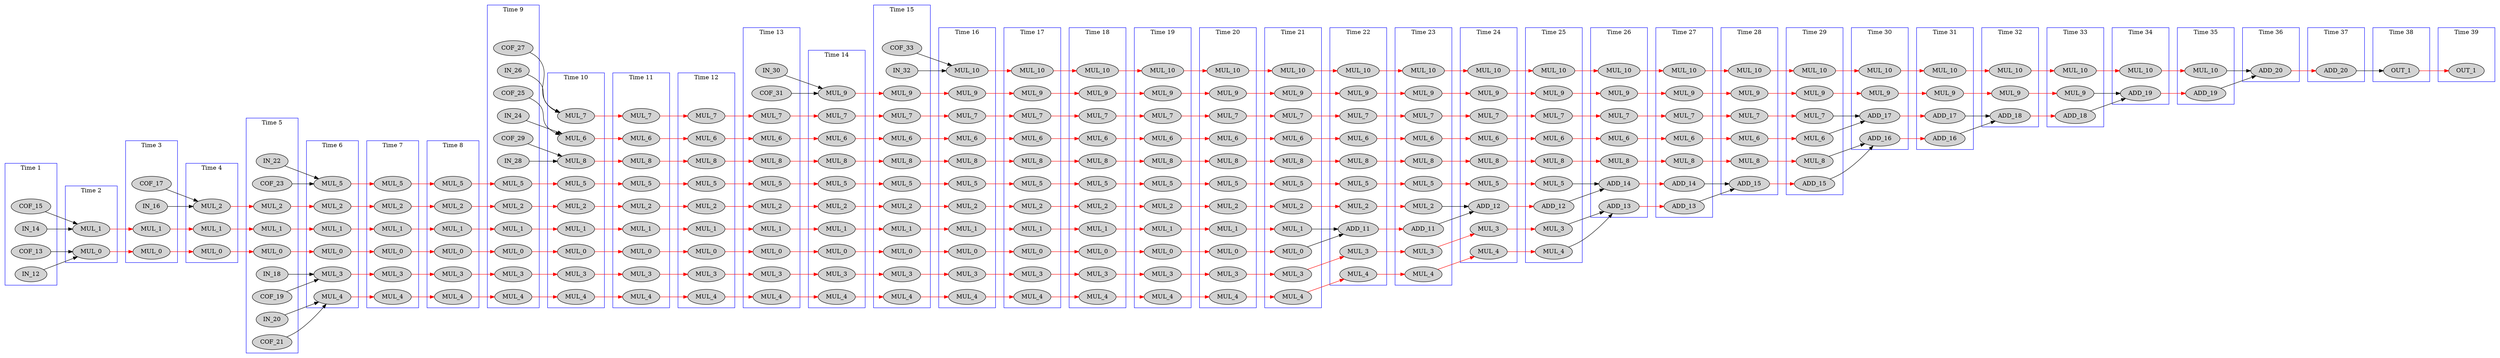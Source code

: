 digraph fir {
  rankdir = LR;
  newrank="true"
  subgraph cluster_1 {
    rank=same;
    node [style=filled];
    label = "Time 1";
    color = blue;
    pseudo_1 [style=invis];
    IN_12
    COF_13
    IN_14
    COF_15
  }
  subgraph cluster_2 {
    rank=same;
    node [style=filled];
    label = "Time 2";
    color = blue;
    pseudo_2 [style=invis];
    MUL_0_0 [label=MUL_0]
    MUL_1_0 [label=MUL_1]
  }
  subgraph cluster_3 {
    rank=same;
    node [style=filled];
    label = "Time 3";
    color = blue;
    pseudo_3 [style=invis];
    MUL_0_1 [label=MUL_0]
    MUL_1_1 [label=MUL_1]
    IN_16
    COF_17
  }
  subgraph cluster_4 {
    rank=same;
    node [style=filled];
    label = "Time 4";
    color = blue;
    pseudo_4 [style=invis];
    MUL_0_2 [label=MUL_0]
    MUL_1_2 [label=MUL_1]
    MUL_2_0 [label=MUL_2]
  }
  subgraph cluster_5 {
    rank=same;
    node [style=filled];
    label = "Time 5";
    color = blue;
    pseudo_5 [style=invis];
    MUL_0_3 [label=MUL_0]
    MUL_1_3 [label=MUL_1]
    MUL_2_1 [label=MUL_2]
    IN_18
    COF_19
    IN_20
    COF_21
    IN_22
    COF_23
  }
  subgraph cluster_6 {
    rank=same;
    node [style=filled];
    label = "Time 6";
    color = blue;
    pseudo_6 [style=invis];
    MUL_0_4 [label=MUL_0]
    MUL_1_4 [label=MUL_1]
    MUL_2_2 [label=MUL_2]
    MUL_3_0 [label=MUL_3]
    MUL_4_0 [label=MUL_4]
    MUL_5_0 [label=MUL_5]
  }
  subgraph cluster_7 {
    rank=same;
    node [style=filled];
    label = "Time 7";
    color = blue;
    pseudo_7 [style=invis];
    MUL_0_5 [label=MUL_0]
    MUL_1_5 [label=MUL_1]
    MUL_2_3 [label=MUL_2]
    MUL_3_1 [label=MUL_3]
    MUL_4_1 [label=MUL_4]
    MUL_5_1 [label=MUL_5]
  }
  subgraph cluster_8 {
    rank=same;
    node [style=filled];
    label = "Time 8";
    color = blue;
    pseudo_8 [style=invis];
    MUL_0_6 [label=MUL_0]
    MUL_1_6 [label=MUL_1]
    MUL_2_4 [label=MUL_2]
    MUL_3_2 [label=MUL_3]
    MUL_4_2 [label=MUL_4]
    MUL_5_2 [label=MUL_5]
  }
  subgraph cluster_9 {
    rank=same;
    node [style=filled];
    label = "Time 9";
    color = blue;
    pseudo_9 [style=invis];
    MUL_0_7 [label=MUL_0]
    MUL_1_7 [label=MUL_1]
    MUL_2_5 [label=MUL_2]
    MUL_3_3 [label=MUL_3]
    MUL_4_3 [label=MUL_4]
    MUL_5_3 [label=MUL_5]
    IN_24
    COF_25
    IN_26
    COF_27
    IN_28
    COF_29
  }
  subgraph cluster_10 {
    rank=same;
    node [style=filled];
    label = "Time 10";
    color = blue;
    pseudo_10 [style=invis];
    MUL_0_8 [label=MUL_0]
    MUL_1_8 [label=MUL_1]
    MUL_2_6 [label=MUL_2]
    MUL_3_4 [label=MUL_3]
    MUL_4_4 [label=MUL_4]
    MUL_5_4 [label=MUL_5]
    MUL_6_0 [label=MUL_6]
    MUL_7_0 [label=MUL_7]
    MUL_8_0 [label=MUL_8]
  }
  subgraph cluster_11 {
    rank=same;
    node [style=filled];
    label = "Time 11";
    color = blue;
    pseudo_11 [style=invis];
    MUL_0_9 [label=MUL_0]
    MUL_1_9 [label=MUL_1]
    MUL_2_7 [label=MUL_2]
    MUL_3_5 [label=MUL_3]
    MUL_4_5 [label=MUL_4]
    MUL_5_5 [label=MUL_5]
    MUL_6_1 [label=MUL_6]
    MUL_7_1 [label=MUL_7]
    MUL_8_1 [label=MUL_8]
  }
  subgraph cluster_12 {
    rank=same;
    node [style=filled];
    label = "Time 12";
    color = blue;
    pseudo_12 [style=invis];
    MUL_0_10 [label=MUL_0]
    MUL_1_10 [label=MUL_1]
    MUL_2_8 [label=MUL_2]
    MUL_3_6 [label=MUL_3]
    MUL_4_6 [label=MUL_4]
    MUL_5_6 [label=MUL_5]
    MUL_6_2 [label=MUL_6]
    MUL_7_2 [label=MUL_7]
    MUL_8_2 [label=MUL_8]
  }
  subgraph cluster_13 {
    rank=same;
    node [style=filled];
    label = "Time 13";
    color = blue;
    pseudo_13 [style=invis];
    MUL_0_11 [label=MUL_0]
    MUL_1_11 [label=MUL_1]
    MUL_2_9 [label=MUL_2]
    MUL_3_7 [label=MUL_3]
    MUL_4_7 [label=MUL_4]
    MUL_5_7 [label=MUL_5]
    MUL_6_3 [label=MUL_6]
    MUL_7_3 [label=MUL_7]
    MUL_8_3 [label=MUL_8]
    IN_30
    COF_31
  }
  subgraph cluster_14 {
    rank=same;
    node [style=filled];
    label = "Time 14";
    color = blue;
    pseudo_14 [style=invis];
    MUL_0_12 [label=MUL_0]
    MUL_1_12 [label=MUL_1]
    MUL_2_10 [label=MUL_2]
    MUL_3_8 [label=MUL_3]
    MUL_4_8 [label=MUL_4]
    MUL_5_8 [label=MUL_5]
    MUL_6_4 [label=MUL_6]
    MUL_7_4 [label=MUL_7]
    MUL_8_4 [label=MUL_8]
    MUL_9_0 [label=MUL_9]
  }
  subgraph cluster_15 {
    rank=same;
    node [style=filled];
    label = "Time 15";
    color = blue;
    pseudo_15 [style=invis];
    MUL_0_13 [label=MUL_0]
    MUL_1_13 [label=MUL_1]
    MUL_2_11 [label=MUL_2]
    MUL_3_9 [label=MUL_3]
    MUL_4_9 [label=MUL_4]
    MUL_5_9 [label=MUL_5]
    MUL_6_5 [label=MUL_6]
    MUL_7_5 [label=MUL_7]
    MUL_8_5 [label=MUL_8]
    MUL_9_1 [label=MUL_9]
    IN_32
    COF_33
  }
  subgraph cluster_16 {
    rank=same;
    node [style=filled];
    label = "Time 16";
    color = blue;
    pseudo_16 [style=invis];
    MUL_0_14 [label=MUL_0]
    MUL_1_14 [label=MUL_1]
    MUL_2_12 [label=MUL_2]
    MUL_3_10 [label=MUL_3]
    MUL_4_10 [label=MUL_4]
    MUL_5_10 [label=MUL_5]
    MUL_6_6 [label=MUL_6]
    MUL_7_6 [label=MUL_7]
    MUL_8_6 [label=MUL_8]
    MUL_9_2 [label=MUL_9]
    MUL_10_0 [label=MUL_10]
  }
  subgraph cluster_17 {
    rank=same;
    node [style=filled];
    label = "Time 17";
    color = blue;
    pseudo_17 [style=invis];
    MUL_0_15 [label=MUL_0]
    MUL_1_15 [label=MUL_1]
    MUL_2_13 [label=MUL_2]
    MUL_3_11 [label=MUL_3]
    MUL_4_11 [label=MUL_4]
    MUL_5_11 [label=MUL_5]
    MUL_6_7 [label=MUL_6]
    MUL_7_7 [label=MUL_7]
    MUL_8_7 [label=MUL_8]
    MUL_9_3 [label=MUL_9]
    MUL_10_1 [label=MUL_10]
  }
  subgraph cluster_18 {
    rank=same;
    node [style=filled];
    label = "Time 18";
    color = blue;
    pseudo_18 [style=invis];
    MUL_0_16 [label=MUL_0]
    MUL_1_16 [label=MUL_1]
    MUL_2_14 [label=MUL_2]
    MUL_3_12 [label=MUL_3]
    MUL_4_12 [label=MUL_4]
    MUL_5_12 [label=MUL_5]
    MUL_6_8 [label=MUL_6]
    MUL_7_8 [label=MUL_7]
    MUL_8_8 [label=MUL_8]
    MUL_9_4 [label=MUL_9]
    MUL_10_2 [label=MUL_10]
  }
  subgraph cluster_19 {
    rank=same;
    node [style=filled];
    label = "Time 19";
    color = blue;
    pseudo_19 [style=invis];
    MUL_0_17 [label=MUL_0]
    MUL_1_17 [label=MUL_1]
    MUL_2_15 [label=MUL_2]
    MUL_3_13 [label=MUL_3]
    MUL_4_13 [label=MUL_4]
    MUL_5_13 [label=MUL_5]
    MUL_6_9 [label=MUL_6]
    MUL_7_9 [label=MUL_7]
    MUL_8_9 [label=MUL_8]
    MUL_9_5 [label=MUL_9]
    MUL_10_3 [label=MUL_10]
  }
  subgraph cluster_20 {
    rank=same;
    node [style=filled];
    label = "Time 20";
    color = blue;
    pseudo_20 [style=invis];
    MUL_0_18 [label=MUL_0]
    MUL_1_18 [label=MUL_1]
    MUL_2_16 [label=MUL_2]
    MUL_3_14 [label=MUL_3]
    MUL_4_14 [label=MUL_4]
    MUL_5_14 [label=MUL_5]
    MUL_6_10 [label=MUL_6]
    MUL_7_10 [label=MUL_7]
    MUL_8_10 [label=MUL_8]
    MUL_9_6 [label=MUL_9]
    MUL_10_4 [label=MUL_10]
  }
  subgraph cluster_21 {
    rank=same;
    node [style=filled];
    label = "Time 21";
    color = blue;
    pseudo_21 [style=invis];
    MUL_0_19 [label=MUL_0]
    MUL_1_19 [label=MUL_1]
    MUL_2_17 [label=MUL_2]
    MUL_3_15 [label=MUL_3]
    MUL_4_15 [label=MUL_4]
    MUL_5_15 [label=MUL_5]
    MUL_6_11 [label=MUL_6]
    MUL_7_11 [label=MUL_7]
    MUL_8_11 [label=MUL_8]
    MUL_9_7 [label=MUL_9]
    MUL_10_5 [label=MUL_10]
  }
  subgraph cluster_22 {
    rank=same;
    node [style=filled];
    label = "Time 22";
    color = blue;
    pseudo_22 [style=invis];
    MUL_2_18 [label=MUL_2]
    MUL_3_16 [label=MUL_3]
    MUL_4_16 [label=MUL_4]
    MUL_5_16 [label=MUL_5]
    MUL_6_12 [label=MUL_6]
    MUL_7_12 [label=MUL_7]
    MUL_8_12 [label=MUL_8]
    MUL_9_8 [label=MUL_9]
    MUL_10_6 [label=MUL_10]
    ADD_11_0 [label=ADD_11]
  }
  subgraph cluster_23 {
    rank=same;
    node [style=filled];
    label = "Time 23";
    color = blue;
    pseudo_23 [style=invis];
    MUL_2_19 [label=MUL_2]
    MUL_3_17 [label=MUL_3]
    MUL_4_17 [label=MUL_4]
    MUL_5_17 [label=MUL_5]
    MUL_6_13 [label=MUL_6]
    MUL_7_13 [label=MUL_7]
    MUL_8_13 [label=MUL_8]
    MUL_9_9 [label=MUL_9]
    MUL_10_7 [label=MUL_10]
    ADD_11_1 [label=ADD_11]
  }
  subgraph cluster_24 {
    rank=same;
    node [style=filled];
    label = "Time 24";
    color = blue;
    pseudo_24 [style=invis];
    MUL_3_18 [label=MUL_3]
    MUL_4_18 [label=MUL_4]
    MUL_5_18 [label=MUL_5]
    MUL_6_14 [label=MUL_6]
    MUL_7_14 [label=MUL_7]
    MUL_8_14 [label=MUL_8]
    MUL_9_10 [label=MUL_9]
    MUL_10_8 [label=MUL_10]
    ADD_12_0 [label=ADD_12]
  }
  subgraph cluster_25 {
    rank=same;
    node [style=filled];
    label = "Time 25";
    color = blue;
    pseudo_25 [style=invis];
    MUL_3_19 [label=MUL_3]
    MUL_4_19 [label=MUL_4]
    MUL_5_19 [label=MUL_5]
    MUL_6_15 [label=MUL_6]
    MUL_7_15 [label=MUL_7]
    MUL_8_15 [label=MUL_8]
    MUL_9_11 [label=MUL_9]
    MUL_10_9 [label=MUL_10]
    ADD_12_1 [label=ADD_12]
  }
  subgraph cluster_26 {
    rank=same;
    node [style=filled];
    label = "Time 26";
    color = blue;
    pseudo_26 [style=invis];
    MUL_6_16 [label=MUL_6]
    MUL_7_16 [label=MUL_7]
    MUL_8_16 [label=MUL_8]
    MUL_9_12 [label=MUL_9]
    MUL_10_10 [label=MUL_10]
    ADD_13_0 [label=ADD_13]
    ADD_14_0 [label=ADD_14]
  }
  subgraph cluster_27 {
    rank=same;
    node [style=filled];
    label = "Time 27";
    color = blue;
    pseudo_27 [style=invis];
    MUL_6_17 [label=MUL_6]
    MUL_7_17 [label=MUL_7]
    MUL_8_17 [label=MUL_8]
    MUL_9_13 [label=MUL_9]
    MUL_10_11 [label=MUL_10]
    ADD_13_1 [label=ADD_13]
    ADD_14_1 [label=ADD_14]
  }
  subgraph cluster_28 {
    rank=same;
    node [style=filled];
    label = "Time 28";
    color = blue;
    pseudo_28 [style=invis];
    MUL_6_18 [label=MUL_6]
    MUL_7_18 [label=MUL_7]
    MUL_8_18 [label=MUL_8]
    MUL_9_14 [label=MUL_9]
    MUL_10_12 [label=MUL_10]
    ADD_15_0 [label=ADD_15]
  }
  subgraph cluster_29 {
    rank=same;
    node [style=filled];
    label = "Time 29";
    color = blue;
    pseudo_29 [style=invis];
    MUL_6_19 [label=MUL_6]
    MUL_7_19 [label=MUL_7]
    MUL_8_19 [label=MUL_8]
    MUL_9_15 [label=MUL_9]
    MUL_10_13 [label=MUL_10]
    ADD_15_1 [label=ADD_15]
  }
  subgraph cluster_30 {
    rank=same;
    node [style=filled];
    label = "Time 30";
    color = blue;
    pseudo_30 [style=invis];
    MUL_9_16 [label=MUL_9]
    MUL_10_14 [label=MUL_10]
    ADD_16_0 [label=ADD_16]
    ADD_17_0 [label=ADD_17]
  }
  subgraph cluster_31 {
    rank=same;
    node [style=filled];
    label = "Time 31";
    color = blue;
    pseudo_31 [style=invis];
    MUL_9_17 [label=MUL_9]
    MUL_10_15 [label=MUL_10]
    ADD_16_1 [label=ADD_16]
    ADD_17_1 [label=ADD_17]
  }
  subgraph cluster_32 {
    rank=same;
    node [style=filled];
    label = "Time 32";
    color = blue;
    pseudo_32 [style=invis];
    MUL_9_18 [label=MUL_9]
    MUL_10_16 [label=MUL_10]
    ADD_18_0 [label=ADD_18]
  }
  subgraph cluster_33 {
    rank=same;
    node [style=filled];
    label = "Time 33";
    color = blue;
    pseudo_33 [style=invis];
    MUL_9_19 [label=MUL_9]
    MUL_10_17 [label=MUL_10]
    ADD_18_1 [label=ADD_18]
  }
  subgraph cluster_34 {
    rank=same;
    node [style=filled];
    label = "Time 34";
    color = blue;
    pseudo_34 [style=invis];
    MUL_10_18 [label=MUL_10]
    ADD_19_0 [label=ADD_19]
  }
  subgraph cluster_35 {
    rank=same;
    node [style=filled];
    label = "Time 35";
    color = blue;
    pseudo_35 [style=invis];
    MUL_10_19 [label=MUL_10]
    ADD_19_1 [label=ADD_19]
  }
  subgraph cluster_36 {
    rank=same;
    node [style=filled];
    label = "Time 36";
    color = blue;
    pseudo_36 [style=invis];
    ADD_20_0 [label=ADD_20]
  }
  subgraph cluster_37 {
    rank=same;
    node [style=filled];
    label = "Time 37";
    color = blue;
    pseudo_37 [style=invis];
    ADD_20_1 [label=ADD_20]
  }
  subgraph cluster_38 {
    rank=same;
    node [style=filled];
    label = "Time 38";
    color = blue;
    pseudo_38 [style=invis];
    OUT_1_0 [label=OUT_1]
  }
  subgraph cluster_39 {
    rank=same;
    node [style=filled];
    label = "Time 39";
    color = blue;
    pseudo_39 [style=invis];
    OUT_1_1 [label=OUT_1]
  }
    pseudo_1->pseudo_2 [style=invis];
    pseudo_2->pseudo_3 [style=invis];
    pseudo_3->pseudo_4 [style=invis];
    pseudo_4->pseudo_5 [style=invis];
    pseudo_5->pseudo_6 [style=invis];
    pseudo_6->pseudo_7 [style=invis];
    pseudo_7->pseudo_8 [style=invis];
    pseudo_8->pseudo_9 [style=invis];
    pseudo_9->pseudo_10 [style=invis];
    pseudo_10->pseudo_11 [style=invis];
    pseudo_11->pseudo_12 [style=invis];
    pseudo_12->pseudo_13 [style=invis];
    pseudo_13->pseudo_14 [style=invis];
    pseudo_14->pseudo_15 [style=invis];
    pseudo_15->pseudo_16 [style=invis];
    pseudo_16->pseudo_17 [style=invis];
    pseudo_17->pseudo_18 [style=invis];
    pseudo_18->pseudo_19 [style=invis];
    pseudo_19->pseudo_20 [style=invis];
    pseudo_20->pseudo_21 [style=invis];
    pseudo_21->pseudo_22 [style=invis];
    pseudo_22->pseudo_23 [style=invis];
    pseudo_23->pseudo_24 [style=invis];
    pseudo_24->pseudo_25 [style=invis];
    pseudo_25->pseudo_26 [style=invis];
    pseudo_26->pseudo_27 [style=invis];
    pseudo_27->pseudo_28 [style=invis];
    pseudo_28->pseudo_29 [style=invis];
    pseudo_29->pseudo_30 [style=invis];
    pseudo_30->pseudo_31 [style=invis];
    pseudo_31->pseudo_32 [style=invis];
    pseudo_32->pseudo_33 [style=invis];
    pseudo_33->pseudo_34 [style=invis];
    pseudo_34->pseudo_35 [style=invis];
    pseudo_35->pseudo_36 [style=invis];
    pseudo_36->pseudo_37 [style=invis];
    pseudo_37->pseudo_38 [style=invis];
    pseudo_38->pseudo_39 [style=invis];
    MUL_0_0 -> MUL_0_1 [color=red];
    MUL_0_1 -> MUL_0_2 [color=red];
    MUL_0_2 -> MUL_0_3 [color=red];
    MUL_0_3 -> MUL_0_4 [color=red];
    MUL_0_4 -> MUL_0_5 [color=red];
    MUL_0_5 -> MUL_0_6 [color=red];
    MUL_0_6 -> MUL_0_7 [color=red];
    MUL_0_7 -> MUL_0_8 [color=red];
    MUL_0_8 -> MUL_0_9 [color=red];
    MUL_0_9 -> MUL_0_10 [color=red];
    MUL_0_10 -> MUL_0_11 [color=red];
    MUL_0_11 -> MUL_0_12 [color=red];
    MUL_0_12 -> MUL_0_13 [color=red];
    MUL_0_13 -> MUL_0_14 [color=red];
    MUL_0_14 -> MUL_0_15 [color=red];
    MUL_0_15 -> MUL_0_16 [color=red];
    MUL_0_16 -> MUL_0_17 [color=red];
    MUL_0_17 -> MUL_0_18 [color=red];
    MUL_0_18 -> MUL_0_19 [color=red];
    MUL_1_0 -> MUL_1_1 [color=red];
    MUL_1_1 -> MUL_1_2 [color=red];
    MUL_1_2 -> MUL_1_3 [color=red];
    MUL_1_3 -> MUL_1_4 [color=red];
    MUL_1_4 -> MUL_1_5 [color=red];
    MUL_1_5 -> MUL_1_6 [color=red];
    MUL_1_6 -> MUL_1_7 [color=red];
    MUL_1_7 -> MUL_1_8 [color=red];
    MUL_1_8 -> MUL_1_9 [color=red];
    MUL_1_9 -> MUL_1_10 [color=red];
    MUL_1_10 -> MUL_1_11 [color=red];
    MUL_1_11 -> MUL_1_12 [color=red];
    MUL_1_12 -> MUL_1_13 [color=red];
    MUL_1_13 -> MUL_1_14 [color=red];
    MUL_1_14 -> MUL_1_15 [color=red];
    MUL_1_15 -> MUL_1_16 [color=red];
    MUL_1_16 -> MUL_1_17 [color=red];
    MUL_1_17 -> MUL_1_18 [color=red];
    MUL_1_18 -> MUL_1_19 [color=red];
    MUL_2_0 -> MUL_2_1 [color=red];
    MUL_2_1 -> MUL_2_2 [color=red];
    MUL_2_2 -> MUL_2_3 [color=red];
    MUL_2_3 -> MUL_2_4 [color=red];
    MUL_2_4 -> MUL_2_5 [color=red];
    MUL_2_5 -> MUL_2_6 [color=red];
    MUL_2_6 -> MUL_2_7 [color=red];
    MUL_2_7 -> MUL_2_8 [color=red];
    MUL_2_8 -> MUL_2_9 [color=red];
    MUL_2_9 -> MUL_2_10 [color=red];
    MUL_2_10 -> MUL_2_11 [color=red];
    MUL_2_11 -> MUL_2_12 [color=red];
    MUL_2_12 -> MUL_2_13 [color=red];
    MUL_2_13 -> MUL_2_14 [color=red];
    MUL_2_14 -> MUL_2_15 [color=red];
    MUL_2_15 -> MUL_2_16 [color=red];
    MUL_2_16 -> MUL_2_17 [color=red];
    MUL_2_17 -> MUL_2_18 [color=red];
    MUL_2_18 -> MUL_2_19 [color=red];
    MUL_3_0 -> MUL_3_1 [color=red];
    MUL_3_1 -> MUL_3_2 [color=red];
    MUL_3_2 -> MUL_3_3 [color=red];
    MUL_3_3 -> MUL_3_4 [color=red];
    MUL_3_4 -> MUL_3_5 [color=red];
    MUL_3_5 -> MUL_3_6 [color=red];
    MUL_3_6 -> MUL_3_7 [color=red];
    MUL_3_7 -> MUL_3_8 [color=red];
    MUL_3_8 -> MUL_3_9 [color=red];
    MUL_3_9 -> MUL_3_10 [color=red];
    MUL_3_10 -> MUL_3_11 [color=red];
    MUL_3_11 -> MUL_3_12 [color=red];
    MUL_3_12 -> MUL_3_13 [color=red];
    MUL_3_13 -> MUL_3_14 [color=red];
    MUL_3_14 -> MUL_3_15 [color=red];
    MUL_3_15 -> MUL_3_16 [color=red];
    MUL_3_16 -> MUL_3_17 [color=red];
    MUL_3_17 -> MUL_3_18 [color=red];
    MUL_3_18 -> MUL_3_19 [color=red];
    MUL_4_0 -> MUL_4_1 [color=red];
    MUL_4_1 -> MUL_4_2 [color=red];
    MUL_4_2 -> MUL_4_3 [color=red];
    MUL_4_3 -> MUL_4_4 [color=red];
    MUL_4_4 -> MUL_4_5 [color=red];
    MUL_4_5 -> MUL_4_6 [color=red];
    MUL_4_6 -> MUL_4_7 [color=red];
    MUL_4_7 -> MUL_4_8 [color=red];
    MUL_4_8 -> MUL_4_9 [color=red];
    MUL_4_9 -> MUL_4_10 [color=red];
    MUL_4_10 -> MUL_4_11 [color=red];
    MUL_4_11 -> MUL_4_12 [color=red];
    MUL_4_12 -> MUL_4_13 [color=red];
    MUL_4_13 -> MUL_4_14 [color=red];
    MUL_4_14 -> MUL_4_15 [color=red];
    MUL_4_15 -> MUL_4_16 [color=red];
    MUL_4_16 -> MUL_4_17 [color=red];
    MUL_4_17 -> MUL_4_18 [color=red];
    MUL_4_18 -> MUL_4_19 [color=red];
    MUL_5_0 -> MUL_5_1 [color=red];
    MUL_5_1 -> MUL_5_2 [color=red];
    MUL_5_2 -> MUL_5_3 [color=red];
    MUL_5_3 -> MUL_5_4 [color=red];
    MUL_5_4 -> MUL_5_5 [color=red];
    MUL_5_5 -> MUL_5_6 [color=red];
    MUL_5_6 -> MUL_5_7 [color=red];
    MUL_5_7 -> MUL_5_8 [color=red];
    MUL_5_8 -> MUL_5_9 [color=red];
    MUL_5_9 -> MUL_5_10 [color=red];
    MUL_5_10 -> MUL_5_11 [color=red];
    MUL_5_11 -> MUL_5_12 [color=red];
    MUL_5_12 -> MUL_5_13 [color=red];
    MUL_5_13 -> MUL_5_14 [color=red];
    MUL_5_14 -> MUL_5_15 [color=red];
    MUL_5_15 -> MUL_5_16 [color=red];
    MUL_5_16 -> MUL_5_17 [color=red];
    MUL_5_17 -> MUL_5_18 [color=red];
    MUL_5_18 -> MUL_5_19 [color=red];
    MUL_6_0 -> MUL_6_1 [color=red];
    MUL_6_1 -> MUL_6_2 [color=red];
    MUL_6_2 -> MUL_6_3 [color=red];
    MUL_6_3 -> MUL_6_4 [color=red];
    MUL_6_4 -> MUL_6_5 [color=red];
    MUL_6_5 -> MUL_6_6 [color=red];
    MUL_6_6 -> MUL_6_7 [color=red];
    MUL_6_7 -> MUL_6_8 [color=red];
    MUL_6_8 -> MUL_6_9 [color=red];
    MUL_6_9 -> MUL_6_10 [color=red];
    MUL_6_10 -> MUL_6_11 [color=red];
    MUL_6_11 -> MUL_6_12 [color=red];
    MUL_6_12 -> MUL_6_13 [color=red];
    MUL_6_13 -> MUL_6_14 [color=red];
    MUL_6_14 -> MUL_6_15 [color=red];
    MUL_6_15 -> MUL_6_16 [color=red];
    MUL_6_16 -> MUL_6_17 [color=red];
    MUL_6_17 -> MUL_6_18 [color=red];
    MUL_6_18 -> MUL_6_19 [color=red];
    MUL_7_0 -> MUL_7_1 [color=red];
    MUL_7_1 -> MUL_7_2 [color=red];
    MUL_7_2 -> MUL_7_3 [color=red];
    MUL_7_3 -> MUL_7_4 [color=red];
    MUL_7_4 -> MUL_7_5 [color=red];
    MUL_7_5 -> MUL_7_6 [color=red];
    MUL_7_6 -> MUL_7_7 [color=red];
    MUL_7_7 -> MUL_7_8 [color=red];
    MUL_7_8 -> MUL_7_9 [color=red];
    MUL_7_9 -> MUL_7_10 [color=red];
    MUL_7_10 -> MUL_7_11 [color=red];
    MUL_7_11 -> MUL_7_12 [color=red];
    MUL_7_12 -> MUL_7_13 [color=red];
    MUL_7_13 -> MUL_7_14 [color=red];
    MUL_7_14 -> MUL_7_15 [color=red];
    MUL_7_15 -> MUL_7_16 [color=red];
    MUL_7_16 -> MUL_7_17 [color=red];
    MUL_7_17 -> MUL_7_18 [color=red];
    MUL_7_18 -> MUL_7_19 [color=red];
    MUL_8_0 -> MUL_8_1 [color=red];
    MUL_8_1 -> MUL_8_2 [color=red];
    MUL_8_2 -> MUL_8_3 [color=red];
    MUL_8_3 -> MUL_8_4 [color=red];
    MUL_8_4 -> MUL_8_5 [color=red];
    MUL_8_5 -> MUL_8_6 [color=red];
    MUL_8_6 -> MUL_8_7 [color=red];
    MUL_8_7 -> MUL_8_8 [color=red];
    MUL_8_8 -> MUL_8_9 [color=red];
    MUL_8_9 -> MUL_8_10 [color=red];
    MUL_8_10 -> MUL_8_11 [color=red];
    MUL_8_11 -> MUL_8_12 [color=red];
    MUL_8_12 -> MUL_8_13 [color=red];
    MUL_8_13 -> MUL_8_14 [color=red];
    MUL_8_14 -> MUL_8_15 [color=red];
    MUL_8_15 -> MUL_8_16 [color=red];
    MUL_8_16 -> MUL_8_17 [color=red];
    MUL_8_17 -> MUL_8_18 [color=red];
    MUL_8_18 -> MUL_8_19 [color=red];
    MUL_9_0 -> MUL_9_1 [color=red];
    MUL_9_1 -> MUL_9_2 [color=red];
    MUL_9_2 -> MUL_9_3 [color=red];
    MUL_9_3 -> MUL_9_4 [color=red];
    MUL_9_4 -> MUL_9_5 [color=red];
    MUL_9_5 -> MUL_9_6 [color=red];
    MUL_9_6 -> MUL_9_7 [color=red];
    MUL_9_7 -> MUL_9_8 [color=red];
    MUL_9_8 -> MUL_9_9 [color=red];
    MUL_9_9 -> MUL_9_10 [color=red];
    MUL_9_10 -> MUL_9_11 [color=red];
    MUL_9_11 -> MUL_9_12 [color=red];
    MUL_9_12 -> MUL_9_13 [color=red];
    MUL_9_13 -> MUL_9_14 [color=red];
    MUL_9_14 -> MUL_9_15 [color=red];
    MUL_9_15 -> MUL_9_16 [color=red];
    MUL_9_16 -> MUL_9_17 [color=red];
    MUL_9_17 -> MUL_9_18 [color=red];
    MUL_9_18 -> MUL_9_19 [color=red];
    MUL_10_0 -> MUL_10_1 [color=red];
    MUL_10_1 -> MUL_10_2 [color=red];
    MUL_10_2 -> MUL_10_3 [color=red];
    MUL_10_3 -> MUL_10_4 [color=red];
    MUL_10_4 -> MUL_10_5 [color=red];
    MUL_10_5 -> MUL_10_6 [color=red];
    MUL_10_6 -> MUL_10_7 [color=red];
    MUL_10_7 -> MUL_10_8 [color=red];
    MUL_10_8 -> MUL_10_9 [color=red];
    MUL_10_9 -> MUL_10_10 [color=red];
    MUL_10_10 -> MUL_10_11 [color=red];
    MUL_10_11 -> MUL_10_12 [color=red];
    MUL_10_12 -> MUL_10_13 [color=red];
    MUL_10_13 -> MUL_10_14 [color=red];
    MUL_10_14 -> MUL_10_15 [color=red];
    MUL_10_15 -> MUL_10_16 [color=red];
    MUL_10_16 -> MUL_10_17 [color=red];
    MUL_10_17 -> MUL_10_18 [color=red];
    MUL_10_18 -> MUL_10_19 [color=red];
    ADD_11_0 -> ADD_11_1 [color=red];
    ADD_12_0 -> ADD_12_1 [color=red];
    ADD_13_0 -> ADD_13_1 [color=red];
    ADD_14_0 -> ADD_14_1 [color=red];
    ADD_15_0 -> ADD_15_1 [color=red];
    ADD_16_0 -> ADD_16_1 [color=red];
    ADD_17_0 -> ADD_17_1 [color=red];
    ADD_18_0 -> ADD_18_1 [color=red];
    ADD_19_0 -> ADD_19_1 [color=red];
    ADD_20_0 -> ADD_20_1 [color=red];
    OUT_1_0 -> OUT_1_1 [color=red];
    IN_12 -> MUL_0_0 [ name = 0 ];
    COF_13 -> MUL_0_0 [ name = 1 ];
    IN_14 -> MUL_1_0 [ name = 2 ];
    COF_15 -> MUL_1_0 [ name = 3 ];
    IN_16 -> MUL_2_0 [ name = 4 ];
    COF_17 -> MUL_2_0 [ name = 5 ];
    MUL_0_19 -> ADD_11_0 [ name = 6 ];
    MUL_1_19 -> ADD_11_0 [ name = 7 ];
    ADD_11_1 -> ADD_12_0 [ name = 8 ];
    MUL_2_19 -> ADD_12_0 [ name = 9 ];
    IN_18 -> MUL_3_0 [ name = 10 ];
    COF_19 -> MUL_3_0 [ name = 11 ];
    IN_20 -> MUL_4_0 [ name = 12 ];
    COF_21 -> MUL_4_0 [ name = 13 ];
    IN_22 -> MUL_5_0 [ name = 14 ];
    COF_23 -> MUL_5_0 [ name = 15 ];
    MUL_3_19 -> ADD_13_0 [ name = 16 ];
    MUL_4_19 -> ADD_13_0 [ name = 17 ];
    MUL_5_19 -> ADD_14_0 [ name = 18 ];
    ADD_12_1 -> ADD_14_0 [ name = 19 ];
    ADD_13_1 -> ADD_15_0 [ name = 20 ];
    ADD_14_1 -> ADD_15_0 [ name = 21 ];
    IN_24 -> MUL_6_0 [ name = 22 ];
    COF_25 -> MUL_6_0 [ name = 23 ];
    IN_26 -> MUL_7_0 [ name = 24 ];
    COF_27 -> MUL_7_0 [ name = 25 ];
    IN_28 -> MUL_8_0 [ name = 26 ];
    COF_29 -> MUL_8_0 [ name = 27 ];
    ADD_15_1 -> ADD_16_0 [ name = 28 ];
    MUL_8_19 -> ADD_16_0 [ name = 29 ];
    MUL_6_19 -> ADD_17_0 [ name = 30 ];
    MUL_7_19 -> ADD_17_0 [ name = 31 ];
    ADD_17_1 -> ADD_18_0 [ name = 32 ];
    ADD_16_1 -> ADD_18_0 [ name = 33 ];
    IN_30 -> MUL_9_0 [ name = 34 ];
    COF_31 -> MUL_9_0 [ name = 35 ];
    IN_32 -> MUL_10_0 [ name = 36 ];
    COF_33 -> MUL_10_0 [ name = 37 ];
    ADD_18_1 -> ADD_19_0 [ name = 38 ];
    MUL_9_19 -> ADD_19_0 [ name = 39 ];
    MUL_10_19 -> ADD_20_0 [ name = 40 ];
    ADD_19_1 -> ADD_20_0 [ name = 41 ];
    ADD_20_1 -> OUT_1_0 [ name = 42 ];
}